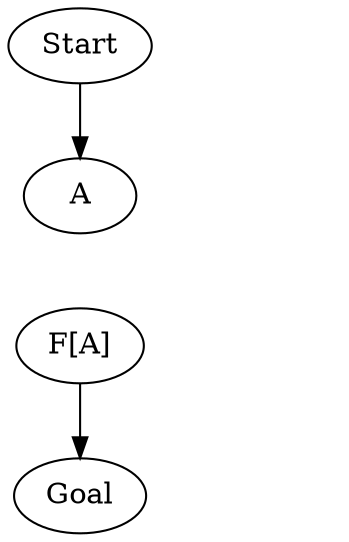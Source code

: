 digraph {
    Start[class="extremity"]
    Goal[class="extremity"]

    A[group="upper" class="start"]
    FA[label="F[A]" group="upper" class="goal"]
    empty[label="PosInt" style="invis"]
    A -> FA[style="invis"]
    empty -> FA[style="invis"]

    Start -> A[class="start"]
    FA -> Goal[class="goal"]
}
